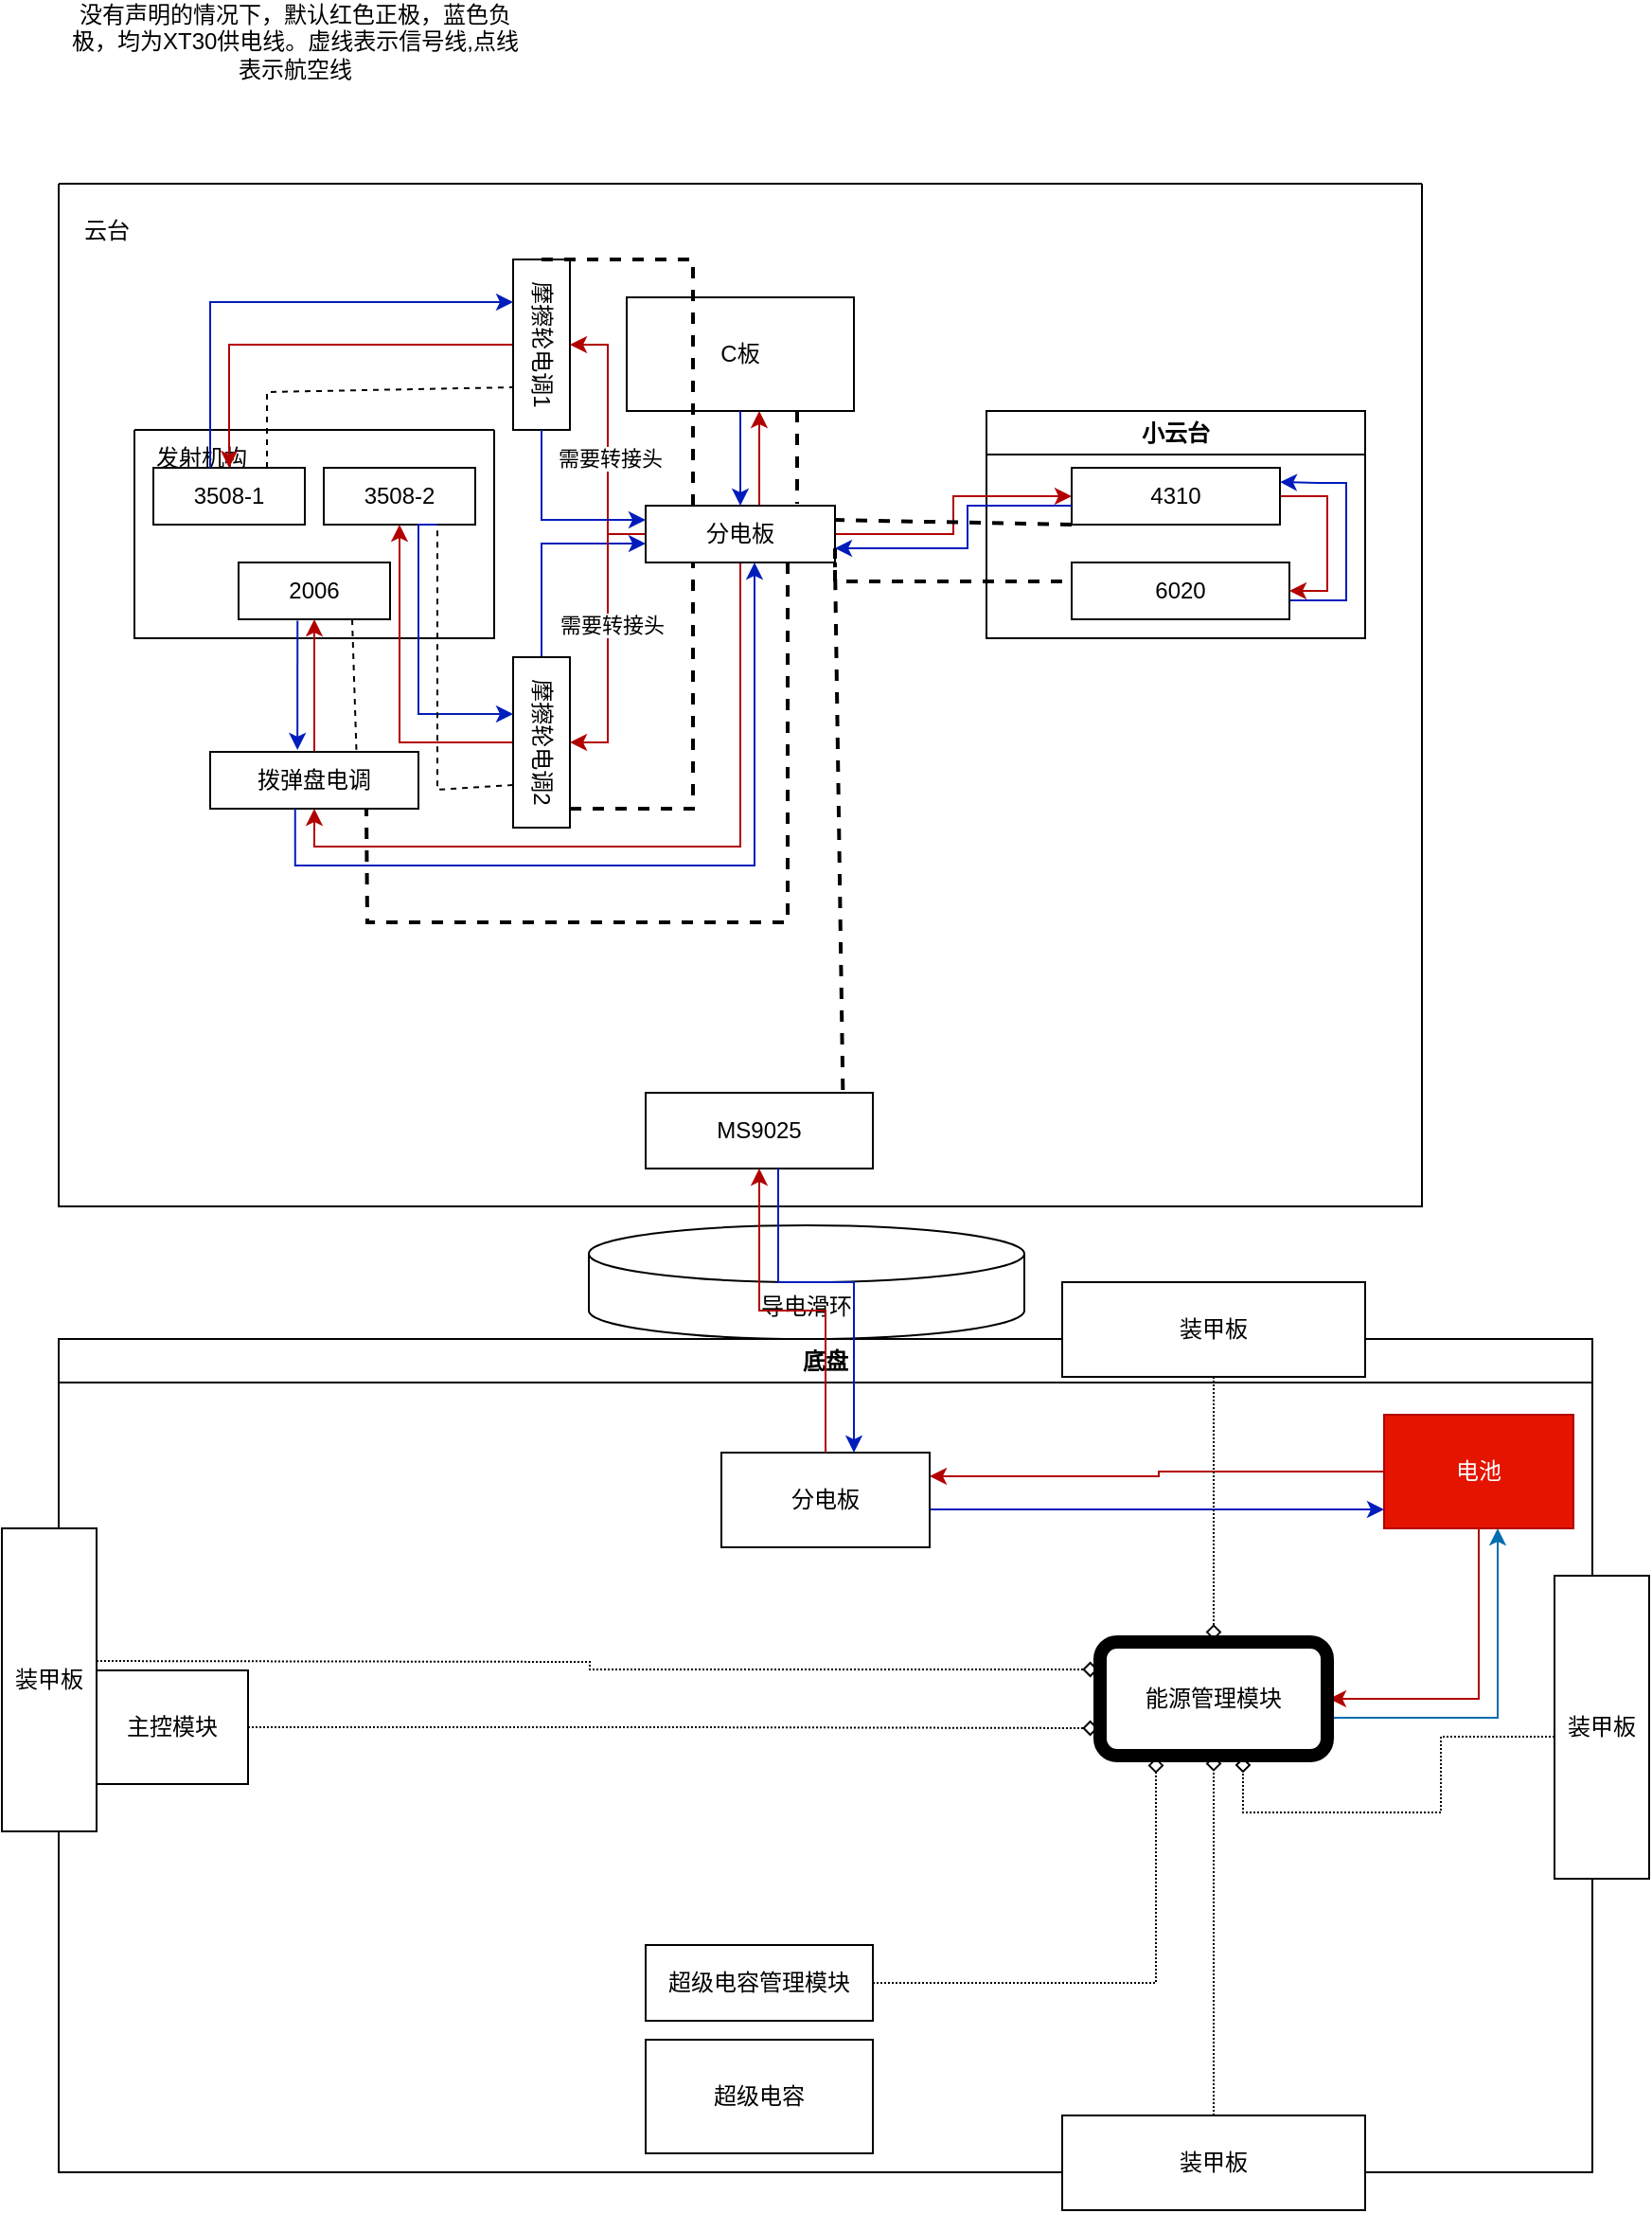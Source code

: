 <mxfile version="27.1.6">
  <diagram name="第 1 页" id="aTCW8c7fX1OC72tKNPOs">
    <mxGraphModel dx="1102" dy="808" grid="1" gridSize="10" guides="1" tooltips="1" connect="1" arrows="1" fold="1" page="1" pageScale="1" pageWidth="1654" pageHeight="2336" math="0" shadow="0">
      <root>
        <mxCell id="0" />
        <mxCell id="1" parent="0" />
        <mxCell id="EB4nh91A7E_JD2Sifpeh-33" value="导电滑环" style="shape=cylinder3;whiteSpace=wrap;html=1;boundedLbl=1;backgroundOutline=1;size=15;" vertex="1" parent="1">
          <mxGeometry x="380" y="820" width="230" height="60" as="geometry" />
        </mxCell>
        <mxCell id="6ucZ4N3q14ly0Ma9brnI-1" value="" style="swimlane;startSize=0;" parent="1" vertex="1">
          <mxGeometry x="100" y="270" width="720" height="540" as="geometry" />
        </mxCell>
        <mxCell id="6ucZ4N3q14ly0Ma9brnI-2" value="云台" style="text;html=1;align=center;verticalAlign=middle;resizable=0;points=[];autosize=1;strokeColor=none;fillColor=none;" parent="6ucZ4N3q14ly0Ma9brnI-1" vertex="1">
          <mxGeometry y="10" width="50" height="30" as="geometry" />
        </mxCell>
        <mxCell id="6ucZ4N3q14ly0Ma9brnI-4" value="C板" style="whiteSpace=wrap;html=1;" parent="6ucZ4N3q14ly0Ma9brnI-1" vertex="1">
          <mxGeometry x="300" y="60" width="120" height="60" as="geometry" />
        </mxCell>
        <mxCell id="6ucZ4N3q14ly0Ma9brnI-7" value="" style="swimlane;startSize=0;" parent="6ucZ4N3q14ly0Ma9brnI-1" vertex="1">
          <mxGeometry x="40" y="130" width="190" height="110" as="geometry" />
        </mxCell>
        <mxCell id="6ucZ4N3q14ly0Ma9brnI-5" value="3508-1" style="whiteSpace=wrap;html=1;" parent="6ucZ4N3q14ly0Ma9brnI-7" vertex="1">
          <mxGeometry x="10" y="20" width="80" height="30" as="geometry" />
        </mxCell>
        <mxCell id="6ucZ4N3q14ly0Ma9brnI-6" value="3508-2" style="whiteSpace=wrap;html=1;" parent="6ucZ4N3q14ly0Ma9brnI-7" vertex="1">
          <mxGeometry x="100" y="20" width="80" height="30" as="geometry" />
        </mxCell>
        <mxCell id="6ucZ4N3q14ly0Ma9brnI-8" value="发射机构" style="text;html=1;align=center;verticalAlign=middle;resizable=0;points=[];autosize=1;strokeColor=none;fillColor=none;" parent="6ucZ4N3q14ly0Ma9brnI-7" vertex="1">
          <mxGeometry width="70" height="30" as="geometry" />
        </mxCell>
        <mxCell id="6ucZ4N3q14ly0Ma9brnI-11" value="2006" style="whiteSpace=wrap;html=1;" parent="6ucZ4N3q14ly0Ma9brnI-7" vertex="1">
          <mxGeometry x="55" y="70" width="80" height="30" as="geometry" />
        </mxCell>
        <mxCell id="6ucZ4N3q14ly0Ma9brnI-16" value="小云台" style="swimlane;whiteSpace=wrap;html=1;" parent="6ucZ4N3q14ly0Ma9brnI-1" vertex="1">
          <mxGeometry x="490" y="120" width="200" height="120" as="geometry" />
        </mxCell>
        <mxCell id="6ucZ4N3q14ly0Ma9brnI-37" style="edgeStyle=orthogonalEdgeStyle;rounded=0;orthogonalLoop=1;jettySize=auto;html=1;entryX=1;entryY=0.5;entryDx=0;entryDy=0;exitX=1;exitY=0.5;exitDx=0;exitDy=0;fillColor=#e51400;strokeColor=#B20000;" parent="6ucZ4N3q14ly0Ma9brnI-16" source="6ucZ4N3q14ly0Ma9brnI-17" target="6ucZ4N3q14ly0Ma9brnI-19" edge="1">
          <mxGeometry relative="1" as="geometry" />
        </mxCell>
        <mxCell id="6ucZ4N3q14ly0Ma9brnI-17" value="4310" style="whiteSpace=wrap;html=1;" parent="6ucZ4N3q14ly0Ma9brnI-16" vertex="1">
          <mxGeometry x="45" y="30" width="110" height="30" as="geometry" />
        </mxCell>
        <mxCell id="6ucZ4N3q14ly0Ma9brnI-38" style="edgeStyle=orthogonalEdgeStyle;rounded=0;orthogonalLoop=1;jettySize=auto;html=1;exitX=1;exitY=1;exitDx=0;exitDy=0;entryX=1;entryY=0.25;entryDx=0;entryDy=0;fillColor=#0050ef;strokeColor=#001DBC;" parent="6ucZ4N3q14ly0Ma9brnI-16" source="6ucZ4N3q14ly0Ma9brnI-19" target="6ucZ4N3q14ly0Ma9brnI-17" edge="1">
          <mxGeometry relative="1" as="geometry">
            <Array as="points">
              <mxPoint x="160" y="100" />
              <mxPoint x="190" y="100" />
              <mxPoint x="190" y="38" />
              <mxPoint x="175" y="38" />
            </Array>
          </mxGeometry>
        </mxCell>
        <mxCell id="6ucZ4N3q14ly0Ma9brnI-19" value="6020" style="whiteSpace=wrap;html=1;" parent="6ucZ4N3q14ly0Ma9brnI-16" vertex="1">
          <mxGeometry x="45" y="80" width="115" height="30" as="geometry" />
        </mxCell>
        <mxCell id="6ucZ4N3q14ly0Ma9brnI-26" style="edgeStyle=orthogonalEdgeStyle;rounded=0;orthogonalLoop=1;jettySize=auto;html=1;fillColor=#e51400;strokeColor=#B20000;" parent="6ucZ4N3q14ly0Ma9brnI-1" source="6ucZ4N3q14ly0Ma9brnI-22" target="6ucZ4N3q14ly0Ma9brnI-5" edge="1">
          <mxGeometry relative="1" as="geometry" />
        </mxCell>
        <mxCell id="6ucZ4N3q14ly0Ma9brnI-22" value="摩擦轮电调1" style="whiteSpace=wrap;html=1;rotation=90;" parent="6ucZ4N3q14ly0Ma9brnI-1" vertex="1">
          <mxGeometry x="210" y="70" width="90" height="30" as="geometry" />
        </mxCell>
        <mxCell id="6ucZ4N3q14ly0Ma9brnI-27" style="edgeStyle=orthogonalEdgeStyle;rounded=0;orthogonalLoop=1;jettySize=auto;html=1;entryX=0.5;entryY=1;entryDx=0;entryDy=0;fillColor=#e51400;strokeColor=#B20000;" parent="6ucZ4N3q14ly0Ma9brnI-1" source="6ucZ4N3q14ly0Ma9brnI-23" target="6ucZ4N3q14ly0Ma9brnI-6" edge="1">
          <mxGeometry relative="1" as="geometry" />
        </mxCell>
        <mxCell id="EB4nh91A7E_JD2Sifpeh-8" style="edgeStyle=orthogonalEdgeStyle;rounded=0;orthogonalLoop=1;jettySize=auto;html=1;exitX=0;exitY=0.5;exitDx=0;exitDy=0;fillColor=#0050ef;strokeColor=#001DBC;" edge="1" parent="6ucZ4N3q14ly0Ma9brnI-1" source="6ucZ4N3q14ly0Ma9brnI-23">
          <mxGeometry relative="1" as="geometry">
            <mxPoint x="310" y="190" as="targetPoint" />
            <Array as="points">
              <mxPoint x="255" y="190" />
            </Array>
          </mxGeometry>
        </mxCell>
        <mxCell id="6ucZ4N3q14ly0Ma9brnI-23" value="摩擦轮电调2" style="whiteSpace=wrap;html=1;rotation=90;" parent="6ucZ4N3q14ly0Ma9brnI-1" vertex="1">
          <mxGeometry x="210" y="280" width="90" height="30" as="geometry" />
        </mxCell>
        <mxCell id="6ucZ4N3q14ly0Ma9brnI-31" style="edgeStyle=orthogonalEdgeStyle;rounded=0;orthogonalLoop=1;jettySize=auto;html=1;entryX=0.5;entryY=1;entryDx=0;entryDy=0;fillColor=#e51400;strokeColor=#B20000;" parent="6ucZ4N3q14ly0Ma9brnI-1" source="6ucZ4N3q14ly0Ma9brnI-30" target="6ucZ4N3q14ly0Ma9brnI-11" edge="1">
          <mxGeometry relative="1" as="geometry" />
        </mxCell>
        <mxCell id="6ucZ4N3q14ly0Ma9brnI-30" value="拨弹盘电调" style="whiteSpace=wrap;html=1;" parent="6ucZ4N3q14ly0Ma9brnI-1" vertex="1">
          <mxGeometry x="80" y="300" width="110" height="30" as="geometry" />
        </mxCell>
        <mxCell id="6ucZ4N3q14ly0Ma9brnI-35" style="edgeStyle=orthogonalEdgeStyle;rounded=0;orthogonalLoop=1;jettySize=auto;html=1;entryX=0.25;entryY=1;entryDx=0;entryDy=0;fillColor=#0050ef;strokeColor=#001DBC;" parent="6ucZ4N3q14ly0Ma9brnI-1" source="6ucZ4N3q14ly0Ma9brnI-5" target="6ucZ4N3q14ly0Ma9brnI-22" edge="1">
          <mxGeometry relative="1" as="geometry">
            <Array as="points">
              <mxPoint x="80" y="63" />
            </Array>
          </mxGeometry>
        </mxCell>
        <mxCell id="6ucZ4N3q14ly0Ma9brnI-44" style="edgeStyle=orthogonalEdgeStyle;rounded=0;orthogonalLoop=1;jettySize=auto;html=1;exitX=0.75;exitY=1;exitDx=0;exitDy=0;fillColor=#0050ef;strokeColor=#001DBC;" parent="6ucZ4N3q14ly0Ma9brnI-1" source="6ucZ4N3q14ly0Ma9brnI-6" edge="1">
          <mxGeometry relative="1" as="geometry">
            <mxPoint x="240" y="280" as="targetPoint" />
            <Array as="points">
              <mxPoint x="190" y="180" />
              <mxPoint x="190" y="280" />
              <mxPoint x="240" y="280" />
            </Array>
          </mxGeometry>
        </mxCell>
        <mxCell id="EB4nh91A7E_JD2Sifpeh-4" style="edgeStyle=orthogonalEdgeStyle;rounded=0;orthogonalLoop=1;jettySize=auto;html=1;entryX=0.75;entryY=1;entryDx=0;entryDy=0;exitX=0.408;exitY=1.003;exitDx=0;exitDy=0;exitPerimeter=0;fillColor=#0050ef;strokeColor=#001DBC;" edge="1" parent="6ucZ4N3q14ly0Ma9brnI-1" source="6ucZ4N3q14ly0Ma9brnI-30">
          <mxGeometry relative="1" as="geometry">
            <mxPoint x="113" y="330" as="sourcePoint" />
            <mxPoint x="367.5" y="200" as="targetPoint" />
            <Array as="points">
              <mxPoint x="125" y="360" />
              <mxPoint x="368" y="360" />
            </Array>
          </mxGeometry>
        </mxCell>
        <mxCell id="EB4nh91A7E_JD2Sifpeh-5" style="edgeStyle=orthogonalEdgeStyle;rounded=0;orthogonalLoop=1;jettySize=auto;html=1;exitX=0.389;exitY=1.024;exitDx=0;exitDy=0;exitPerimeter=0;fillColor=#0050ef;strokeColor=#001DBC;" edge="1" parent="6ucZ4N3q14ly0Ma9brnI-1" source="6ucZ4N3q14ly0Ma9brnI-11">
          <mxGeometry relative="1" as="geometry">
            <mxPoint x="126" y="299" as="targetPoint" />
            <Array as="points">
              <mxPoint x="126" y="299" />
            </Array>
          </mxGeometry>
        </mxCell>
        <mxCell id="EB4nh91A7E_JD2Sifpeh-9" value="" style="endArrow=none;dashed=1;html=1;rounded=0;exitX=0.75;exitY=0;exitDx=0;exitDy=0;entryX=0.75;entryY=1;entryDx=0;entryDy=0;" edge="1" parent="6ucZ4N3q14ly0Ma9brnI-1" source="6ucZ4N3q14ly0Ma9brnI-5" target="6ucZ4N3q14ly0Ma9brnI-22">
          <mxGeometry width="50" height="50" relative="1" as="geometry">
            <mxPoint x="340" y="280" as="sourcePoint" />
            <mxPoint x="390" y="230" as="targetPoint" />
            <Array as="points">
              <mxPoint x="110" y="110" />
            </Array>
          </mxGeometry>
        </mxCell>
        <mxCell id="EB4nh91A7E_JD2Sifpeh-10" value="" style="endArrow=none;dashed=1;html=1;rounded=0;entryX=0.75;entryY=1;entryDx=0;entryDy=0;exitX=0.75;exitY=1;exitDx=0;exitDy=0;" edge="1" parent="6ucZ4N3q14ly0Ma9brnI-1" source="6ucZ4N3q14ly0Ma9brnI-23" target="6ucZ4N3q14ly0Ma9brnI-6">
          <mxGeometry width="50" height="50" relative="1" as="geometry">
            <mxPoint x="340" y="280" as="sourcePoint" />
            <mxPoint x="390" y="230" as="targetPoint" />
            <Array as="points">
              <mxPoint x="200" y="320" />
            </Array>
          </mxGeometry>
        </mxCell>
        <mxCell id="EB4nh91A7E_JD2Sifpeh-11" value="" style="endArrow=none;dashed=1;html=1;strokeWidth=2;rounded=0;entryX=0.25;entryY=1;entryDx=0;entryDy=0;" edge="1" parent="6ucZ4N3q14ly0Ma9brnI-1" target="6ucZ4N3q14ly0Ma9brnI-20">
          <mxGeometry width="50" height="50" relative="1" as="geometry">
            <mxPoint x="270" y="330" as="sourcePoint" />
            <mxPoint x="320" y="280" as="targetPoint" />
            <Array as="points">
              <mxPoint x="335" y="330" />
            </Array>
          </mxGeometry>
        </mxCell>
        <mxCell id="EB4nh91A7E_JD2Sifpeh-13" value="" style="endArrow=none;dashed=1;html=1;rounded=0;exitX=0.75;exitY=1;exitDx=0;exitDy=0;entryX=0.702;entryY=-0.037;entryDx=0;entryDy=0;entryPerimeter=0;" edge="1" parent="6ucZ4N3q14ly0Ma9brnI-1" source="6ucZ4N3q14ly0Ma9brnI-11" target="6ucZ4N3q14ly0Ma9brnI-30">
          <mxGeometry width="50" height="50" relative="1" as="geometry">
            <mxPoint x="150" y="172" as="sourcePoint" />
            <mxPoint x="280" y="130" as="targetPoint" />
            <Array as="points" />
          </mxGeometry>
        </mxCell>
        <mxCell id="EB4nh91A7E_JD2Sifpeh-21" value="MS9025" style="whiteSpace=wrap;html=1;" vertex="1" parent="6ucZ4N3q14ly0Ma9brnI-1">
          <mxGeometry x="310" y="480" width="120" height="40" as="geometry" />
        </mxCell>
        <mxCell id="6ucZ4N3q14ly0Ma9brnI-24" style="edgeStyle=orthogonalEdgeStyle;rounded=0;orthogonalLoop=1;jettySize=auto;html=1;entryX=0.5;entryY=0;entryDx=0;entryDy=0;fillColor=#e51400;strokeColor=#B20000;" parent="1" source="6ucZ4N3q14ly0Ma9brnI-20" target="6ucZ4N3q14ly0Ma9brnI-22" edge="1">
          <mxGeometry relative="1" as="geometry" />
        </mxCell>
        <mxCell id="EB4nh91A7E_JD2Sifpeh-2" value="需要转接头" style="edgeLabel;html=1;align=center;verticalAlign=middle;resizable=0;points=[];" vertex="1" connectable="0" parent="6ucZ4N3q14ly0Ma9brnI-24">
          <mxGeometry x="-0.133" y="-1" relative="1" as="geometry">
            <mxPoint as="offset" />
          </mxGeometry>
        </mxCell>
        <mxCell id="6ucZ4N3q14ly0Ma9brnI-25" style="edgeStyle=orthogonalEdgeStyle;rounded=0;orthogonalLoop=1;jettySize=auto;html=1;entryX=0.5;entryY=0;entryDx=0;entryDy=0;fillColor=#e51400;strokeColor=#B20000;" parent="1" source="6ucZ4N3q14ly0Ma9brnI-20" target="6ucZ4N3q14ly0Ma9brnI-23" edge="1">
          <mxGeometry relative="1" as="geometry" />
        </mxCell>
        <mxCell id="EB4nh91A7E_JD2Sifpeh-3" value="需要转接头" style="edgeLabel;html=1;align=center;verticalAlign=middle;resizable=0;points=[];" vertex="1" connectable="0" parent="6ucZ4N3q14ly0Ma9brnI-25">
          <mxGeometry x="-0.102" y="2" relative="1" as="geometry">
            <mxPoint as="offset" />
          </mxGeometry>
        </mxCell>
        <mxCell id="6ucZ4N3q14ly0Ma9brnI-29" style="edgeStyle=orthogonalEdgeStyle;rounded=0;orthogonalLoop=1;jettySize=auto;html=1;entryX=0;entryY=0.5;entryDx=0;entryDy=0;fillColor=#e51400;strokeColor=#B20000;" parent="1" source="6ucZ4N3q14ly0Ma9brnI-20" target="6ucZ4N3q14ly0Ma9brnI-17" edge="1">
          <mxGeometry relative="1" as="geometry" />
        </mxCell>
        <mxCell id="6ucZ4N3q14ly0Ma9brnI-32" style="edgeStyle=orthogonalEdgeStyle;rounded=0;orthogonalLoop=1;jettySize=auto;html=1;entryX=0.5;entryY=1;entryDx=0;entryDy=0;fillColor=#e51400;strokeColor=#B20000;" parent="1" source="6ucZ4N3q14ly0Ma9brnI-20" target="6ucZ4N3q14ly0Ma9brnI-30" edge="1">
          <mxGeometry relative="1" as="geometry">
            <Array as="points">
              <mxPoint x="460" y="620" />
              <mxPoint x="235" y="620" />
            </Array>
          </mxGeometry>
        </mxCell>
        <mxCell id="6ucZ4N3q14ly0Ma9brnI-43" style="edgeStyle=orthogonalEdgeStyle;rounded=0;orthogonalLoop=1;jettySize=auto;html=1;fillColor=#e51400;strokeColor=#B20000;" parent="1" source="6ucZ4N3q14ly0Ma9brnI-20" edge="1">
          <mxGeometry relative="1" as="geometry">
            <mxPoint x="470" y="390" as="targetPoint" />
            <Array as="points">
              <mxPoint x="470" y="390" />
            </Array>
          </mxGeometry>
        </mxCell>
        <mxCell id="6ucZ4N3q14ly0Ma9brnI-20" value="分电板" style="whiteSpace=wrap;html=1;" parent="1" vertex="1">
          <mxGeometry x="410" y="440" width="100" height="30" as="geometry" />
        </mxCell>
        <mxCell id="6ucZ4N3q14ly0Ma9brnI-21" style="edgeStyle=orthogonalEdgeStyle;rounded=0;orthogonalLoop=1;jettySize=auto;html=1;fillColor=#0050ef;strokeColor=#001DBC;" parent="1" source="6ucZ4N3q14ly0Ma9brnI-4" target="6ucZ4N3q14ly0Ma9brnI-20" edge="1">
          <mxGeometry relative="1" as="geometry" />
        </mxCell>
        <mxCell id="6ucZ4N3q14ly0Ma9brnI-41" style="edgeStyle=orthogonalEdgeStyle;rounded=0;orthogonalLoop=1;jettySize=auto;html=1;entryX=1;entryY=0.75;entryDx=0;entryDy=0;fillColor=#0050ef;strokeColor=#001DBC;" parent="1" source="6ucZ4N3q14ly0Ma9brnI-17" target="6ucZ4N3q14ly0Ma9brnI-20" edge="1">
          <mxGeometry relative="1" as="geometry">
            <Array as="points">
              <mxPoint x="580" y="440" />
              <mxPoint x="580" y="463" />
            </Array>
          </mxGeometry>
        </mxCell>
        <mxCell id="EB4nh91A7E_JD2Sifpeh-7" style="edgeStyle=orthogonalEdgeStyle;rounded=0;orthogonalLoop=1;jettySize=auto;html=1;entryX=0;entryY=0.25;entryDx=0;entryDy=0;exitX=1;exitY=0.5;exitDx=0;exitDy=0;fillColor=#0050ef;strokeColor=#001DBC;" edge="1" parent="1" source="6ucZ4N3q14ly0Ma9brnI-22" target="6ucZ4N3q14ly0Ma9brnI-20">
          <mxGeometry relative="1" as="geometry" />
        </mxCell>
        <mxCell id="EB4nh91A7E_JD2Sifpeh-12" value="" style="endArrow=none;dashed=1;html=1;strokeWidth=2;rounded=0;entryX=0;entryY=0.5;entryDx=0;entryDy=0;exitX=0.25;exitY=0;exitDx=0;exitDy=0;" edge="1" parent="1" source="6ucZ4N3q14ly0Ma9brnI-20" target="6ucZ4N3q14ly0Ma9brnI-22">
          <mxGeometry width="50" height="50" relative="1" as="geometry">
            <mxPoint x="500" y="690" as="sourcePoint" />
            <mxPoint x="565" y="560" as="targetPoint" />
            <Array as="points">
              <mxPoint x="435" y="310" />
            </Array>
          </mxGeometry>
        </mxCell>
        <mxCell id="EB4nh91A7E_JD2Sifpeh-16" value="" style="endArrow=none;dashed=1;html=1;strokeWidth=2;rounded=0;entryX=0.75;entryY=1;entryDx=0;entryDy=0;exitX=0.75;exitY=1;exitDx=0;exitDy=0;" edge="1" parent="1" source="6ucZ4N3q14ly0Ma9brnI-20" target="6ucZ4N3q14ly0Ma9brnI-30">
          <mxGeometry width="50" height="50" relative="1" as="geometry">
            <mxPoint x="280" y="730" as="sourcePoint" />
            <mxPoint x="345" y="600" as="targetPoint" />
            <Array as="points">
              <mxPoint x="485" y="660" />
              <mxPoint x="263" y="660" />
            </Array>
          </mxGeometry>
        </mxCell>
        <mxCell id="EB4nh91A7E_JD2Sifpeh-17" value="" style="endArrow=none;dashed=1;html=1;strokeWidth=2;rounded=0;entryX=1;entryY=0.25;entryDx=0;entryDy=0;exitX=0;exitY=1;exitDx=0;exitDy=0;" edge="1" parent="1" source="6ucZ4N3q14ly0Ma9brnI-17" target="6ucZ4N3q14ly0Ma9brnI-20">
          <mxGeometry width="50" height="50" relative="1" as="geometry">
            <mxPoint x="695" y="497" as="sourcePoint" />
            <mxPoint x="630" y="390" as="targetPoint" />
            <Array as="points" />
          </mxGeometry>
        </mxCell>
        <mxCell id="EB4nh91A7E_JD2Sifpeh-18" value="" style="endArrow=none;dashed=1;html=1;strokeWidth=2;rounded=0;entryX=1;entryY=0.75;entryDx=0;entryDy=0;" edge="1" parent="1" target="6ucZ4N3q14ly0Ma9brnI-20">
          <mxGeometry width="50" height="50" relative="1" as="geometry">
            <mxPoint x="630" y="480" as="sourcePoint" />
            <mxPoint x="640" y="480" as="targetPoint" />
            <Array as="points">
              <mxPoint x="510" y="480" />
            </Array>
          </mxGeometry>
        </mxCell>
        <mxCell id="EB4nh91A7E_JD2Sifpeh-20" value="" style="endArrow=none;dashed=1;html=1;strokeWidth=2;rounded=0;exitX=0.75;exitY=1;exitDx=0;exitDy=0;" edge="1" parent="1" source="6ucZ4N3q14ly0Ma9brnI-4">
          <mxGeometry width="50" height="50" relative="1" as="geometry">
            <mxPoint x="615" y="352" as="sourcePoint" />
            <mxPoint x="490" y="439" as="targetPoint" />
            <Array as="points" />
          </mxGeometry>
        </mxCell>
        <mxCell id="EB4nh91A7E_JD2Sifpeh-23" value="" style="endArrow=none;dashed=1;html=1;strokeWidth=2;rounded=0;entryX=1;entryY=1;entryDx=0;entryDy=0;exitX=0.868;exitY=-0.037;exitDx=0;exitDy=0;exitPerimeter=0;" edge="1" parent="1" source="EB4nh91A7E_JD2Sifpeh-21" target="6ucZ4N3q14ly0Ma9brnI-20">
          <mxGeometry width="50" height="50" relative="1" as="geometry">
            <mxPoint x="470" y="850" as="sourcePoint" />
            <mxPoint x="535" y="720" as="targetPoint" />
            <Array as="points" />
          </mxGeometry>
        </mxCell>
        <mxCell id="EB4nh91A7E_JD2Sifpeh-24" value="底盘" style="swimlane;whiteSpace=wrap;html=1;" vertex="1" parent="1">
          <mxGeometry x="100" y="880" width="810" height="440" as="geometry" />
        </mxCell>
        <mxCell id="EB4nh91A7E_JD2Sifpeh-28" style="edgeStyle=orthogonalEdgeStyle;rounded=0;orthogonalLoop=1;jettySize=auto;html=1;entryX=1;entryY=0.25;entryDx=0;entryDy=0;fillColor=#e51400;strokeColor=#B20000;" edge="1" parent="EB4nh91A7E_JD2Sifpeh-24" target="EB4nh91A7E_JD2Sifpeh-27">
          <mxGeometry relative="1" as="geometry">
            <mxPoint x="700" y="77.5" as="sourcePoint" />
            <mxPoint x="460" y="92.5" as="targetPoint" />
            <Array as="points">
              <mxPoint x="700" y="70" />
              <mxPoint x="581" y="70" />
              <mxPoint x="581" y="73" />
            </Array>
          </mxGeometry>
        </mxCell>
        <mxCell id="EB4nh91A7E_JD2Sifpeh-35" style="edgeStyle=orthogonalEdgeStyle;rounded=0;orthogonalLoop=1;jettySize=auto;html=1;entryX=1;entryY=0.5;entryDx=0;entryDy=0;exitX=0.5;exitY=1;exitDx=0;exitDy=0;fillColor=#e51400;strokeColor=#B20000;" edge="1" parent="EB4nh91A7E_JD2Sifpeh-24" source="EB4nh91A7E_JD2Sifpeh-25" target="EB4nh91A7E_JD2Sifpeh-34">
          <mxGeometry relative="1" as="geometry" />
        </mxCell>
        <mxCell id="EB4nh91A7E_JD2Sifpeh-25" value="电池" style="whiteSpace=wrap;html=1;fillColor=#e51400;fontColor=#ffffff;strokeColor=#B20000;" vertex="1" parent="EB4nh91A7E_JD2Sifpeh-24">
          <mxGeometry x="700" y="40" width="100" height="60" as="geometry" />
        </mxCell>
        <mxCell id="EB4nh91A7E_JD2Sifpeh-31" style="edgeStyle=orthogonalEdgeStyle;rounded=0;orthogonalLoop=1;jettySize=auto;html=1;fillColor=#0050ef;strokeColor=#001DBC;" edge="1" parent="EB4nh91A7E_JD2Sifpeh-24" source="EB4nh91A7E_JD2Sifpeh-27">
          <mxGeometry relative="1" as="geometry">
            <mxPoint x="700" y="90" as="targetPoint" />
            <Array as="points">
              <mxPoint x="700" y="90" />
            </Array>
          </mxGeometry>
        </mxCell>
        <mxCell id="EB4nh91A7E_JD2Sifpeh-27" value="分电板" style="whiteSpace=wrap;html=1;" vertex="1" parent="EB4nh91A7E_JD2Sifpeh-24">
          <mxGeometry x="350" y="60" width="110" height="50" as="geometry" />
        </mxCell>
        <mxCell id="EB4nh91A7E_JD2Sifpeh-36" style="edgeStyle=orthogonalEdgeStyle;rounded=0;orthogonalLoop=1;jettySize=auto;html=1;fillColor=#1ba1e2;strokeColor=#006EAF;" edge="1" parent="EB4nh91A7E_JD2Sifpeh-24" source="EB4nh91A7E_JD2Sifpeh-34">
          <mxGeometry relative="1" as="geometry">
            <mxPoint x="760" y="100" as="targetPoint" />
            <Array as="points">
              <mxPoint x="760" y="200" />
              <mxPoint x="760" y="100" />
            </Array>
          </mxGeometry>
        </mxCell>
        <mxCell id="EB4nh91A7E_JD2Sifpeh-34" value="能源管理模块" style="rounded=1;whiteSpace=wrap;html=1;glass=0;strokeWidth=7;perimeterSpacing=1;" vertex="1" parent="EB4nh91A7E_JD2Sifpeh-24">
          <mxGeometry x="550" y="160" width="120" height="60" as="geometry" />
        </mxCell>
        <mxCell id="EB4nh91A7E_JD2Sifpeh-38" style="edgeStyle=orthogonalEdgeStyle;rounded=0;orthogonalLoop=1;jettySize=auto;html=1;entryX=0;entryY=0.75;entryDx=0;entryDy=0;endArrow=diamond;endFill=0;dashed=1;dashPattern=1 1;" edge="1" parent="EB4nh91A7E_JD2Sifpeh-24" source="EB4nh91A7E_JD2Sifpeh-37" target="EB4nh91A7E_JD2Sifpeh-34">
          <mxGeometry relative="1" as="geometry" />
        </mxCell>
        <mxCell id="EB4nh91A7E_JD2Sifpeh-37" value="主控模块" style="rounded=0;whiteSpace=wrap;html=1;" vertex="1" parent="EB4nh91A7E_JD2Sifpeh-24">
          <mxGeometry x="20" y="175" width="80" height="60" as="geometry" />
        </mxCell>
        <mxCell id="EB4nh91A7E_JD2Sifpeh-47" style="edgeStyle=orthogonalEdgeStyle;rounded=0;orthogonalLoop=1;jettySize=auto;html=1;dashed=1;dashPattern=1 1;endArrow=diamond;endFill=0;" edge="1" parent="EB4nh91A7E_JD2Sifpeh-24" source="EB4nh91A7E_JD2Sifpeh-46">
          <mxGeometry relative="1" as="geometry">
            <mxPoint x="610" y="220" as="targetPoint" />
          </mxGeometry>
        </mxCell>
        <mxCell id="EB4nh91A7E_JD2Sifpeh-46" value="装甲板" style="whiteSpace=wrap;html=1;" vertex="1" parent="EB4nh91A7E_JD2Sifpeh-24">
          <mxGeometry x="530" y="410" width="160" height="50" as="geometry" />
        </mxCell>
        <mxCell id="EB4nh91A7E_JD2Sifpeh-50" style="edgeStyle=orthogonalEdgeStyle;rounded=0;orthogonalLoop=1;jettySize=auto;html=1;entryX=0.25;entryY=1;entryDx=0;entryDy=0;dashed=1;dashPattern=1 1;endArrow=diamond;endFill=0;" edge="1" parent="EB4nh91A7E_JD2Sifpeh-24" source="EB4nh91A7E_JD2Sifpeh-48" target="EB4nh91A7E_JD2Sifpeh-34">
          <mxGeometry relative="1" as="geometry" />
        </mxCell>
        <mxCell id="EB4nh91A7E_JD2Sifpeh-48" value="超级电容管理模块" style="whiteSpace=wrap;html=1;" vertex="1" parent="EB4nh91A7E_JD2Sifpeh-24">
          <mxGeometry x="310" y="320" width="120" height="40" as="geometry" />
        </mxCell>
        <mxCell id="EB4nh91A7E_JD2Sifpeh-49" value="超级电容" style="whiteSpace=wrap;html=1;" vertex="1" parent="EB4nh91A7E_JD2Sifpeh-24">
          <mxGeometry x="310" y="370" width="120" height="60" as="geometry" />
        </mxCell>
        <mxCell id="EB4nh91A7E_JD2Sifpeh-29" style="edgeStyle=orthogonalEdgeStyle;rounded=0;orthogonalLoop=1;jettySize=auto;html=1;entryX=0.5;entryY=1;entryDx=0;entryDy=0;fillColor=#e51400;strokeColor=#B20000;" edge="1" parent="1" source="EB4nh91A7E_JD2Sifpeh-27" target="EB4nh91A7E_JD2Sifpeh-21">
          <mxGeometry relative="1" as="geometry" />
        </mxCell>
        <mxCell id="EB4nh91A7E_JD2Sifpeh-30" style="edgeStyle=orthogonalEdgeStyle;rounded=0;orthogonalLoop=1;jettySize=auto;html=1;fillColor=#0050ef;strokeColor=#001DBC;" edge="1" parent="1" source="EB4nh91A7E_JD2Sifpeh-21">
          <mxGeometry relative="1" as="geometry">
            <mxPoint x="520" y="940" as="targetPoint" />
            <Array as="points">
              <mxPoint x="480" y="850" />
              <mxPoint x="520" y="850" />
            </Array>
          </mxGeometry>
        </mxCell>
        <mxCell id="EB4nh91A7E_JD2Sifpeh-32" value="没有声明的情况下，默认红色正极，蓝色负极，均为XT30供电线。虚线表示信号线,点线表示航空线" style="text;html=1;align=center;verticalAlign=middle;whiteSpace=wrap;rounded=0;" vertex="1" parent="1">
          <mxGeometry x="100" y="180" width="250" height="30" as="geometry" />
        </mxCell>
        <mxCell id="EB4nh91A7E_JD2Sifpeh-40" style="edgeStyle=orthogonalEdgeStyle;rounded=0;orthogonalLoop=1;jettySize=auto;html=1;entryX=0;entryY=0.25;entryDx=0;entryDy=0;endArrow=diamond;endFill=0;dashed=1;dashPattern=1 1;" edge="1" parent="1" target="EB4nh91A7E_JD2Sifpeh-34">
          <mxGeometry relative="1" as="geometry">
            <mxPoint x="110" y="1050" as="sourcePoint" />
          </mxGeometry>
        </mxCell>
        <mxCell id="EB4nh91A7E_JD2Sifpeh-42" style="edgeStyle=orthogonalEdgeStyle;rounded=0;orthogonalLoop=1;jettySize=auto;html=1;dashed=1;dashPattern=1 1;endArrow=diamond;endFill=0;" edge="1" parent="1" source="EB4nh91A7E_JD2Sifpeh-41" target="EB4nh91A7E_JD2Sifpeh-34">
          <mxGeometry relative="1" as="geometry" />
        </mxCell>
        <mxCell id="EB4nh91A7E_JD2Sifpeh-41" value="装甲板" style="whiteSpace=wrap;html=1;" vertex="1" parent="1">
          <mxGeometry x="630" y="850" width="160" height="50" as="geometry" />
        </mxCell>
        <mxCell id="EB4nh91A7E_JD2Sifpeh-43" value="装甲板" style="whiteSpace=wrap;html=1;" vertex="1" parent="1">
          <mxGeometry x="70" y="980" width="50" height="160" as="geometry" />
        </mxCell>
        <mxCell id="EB4nh91A7E_JD2Sifpeh-45" style="edgeStyle=orthogonalEdgeStyle;rounded=0;orthogonalLoop=1;jettySize=auto;html=1;entryX=0.627;entryY=0.996;entryDx=0;entryDy=0;dashed=1;dashPattern=1 1;endArrow=diamond;endFill=0;entryPerimeter=0;" edge="1" parent="1" source="EB4nh91A7E_JD2Sifpeh-44" target="EB4nh91A7E_JD2Sifpeh-34">
          <mxGeometry relative="1" as="geometry">
            <Array as="points">
              <mxPoint x="830" y="1090" />
              <mxPoint x="830" y="1130" />
              <mxPoint x="726" y="1130" />
            </Array>
          </mxGeometry>
        </mxCell>
        <mxCell id="EB4nh91A7E_JD2Sifpeh-44" value="装甲板" style="whiteSpace=wrap;html=1;" vertex="1" parent="1">
          <mxGeometry x="890" y="1005" width="50" height="160" as="geometry" />
        </mxCell>
      </root>
    </mxGraphModel>
  </diagram>
</mxfile>
